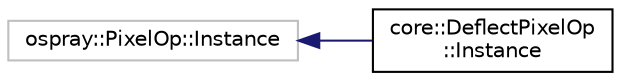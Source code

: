digraph "Graphical Class Hierarchy"
{
 // LATEX_PDF_SIZE
  edge [fontname="Helvetica",fontsize="10",labelfontname="Helvetica",labelfontsize="10"];
  node [fontname="Helvetica",fontsize="10",shape=record];
  rankdir="LR";
  Node201 [label="ospray::PixelOp::Instance",height=0.2,width=0.4,color="grey75", fillcolor="white", style="filled",tooltip=" "];
  Node201 -> Node0 [dir="back",color="midnightblue",fontsize="10",style="solid",fontname="Helvetica"];
  Node0 [label="core::DeflectPixelOp\l::Instance",height=0.2,width=0.4,color="black", fillcolor="white", style="filled",URL="$da/dfc/structcore_1_1DeflectPixelOp_1_1Instance.html",tooltip=" "];
}
